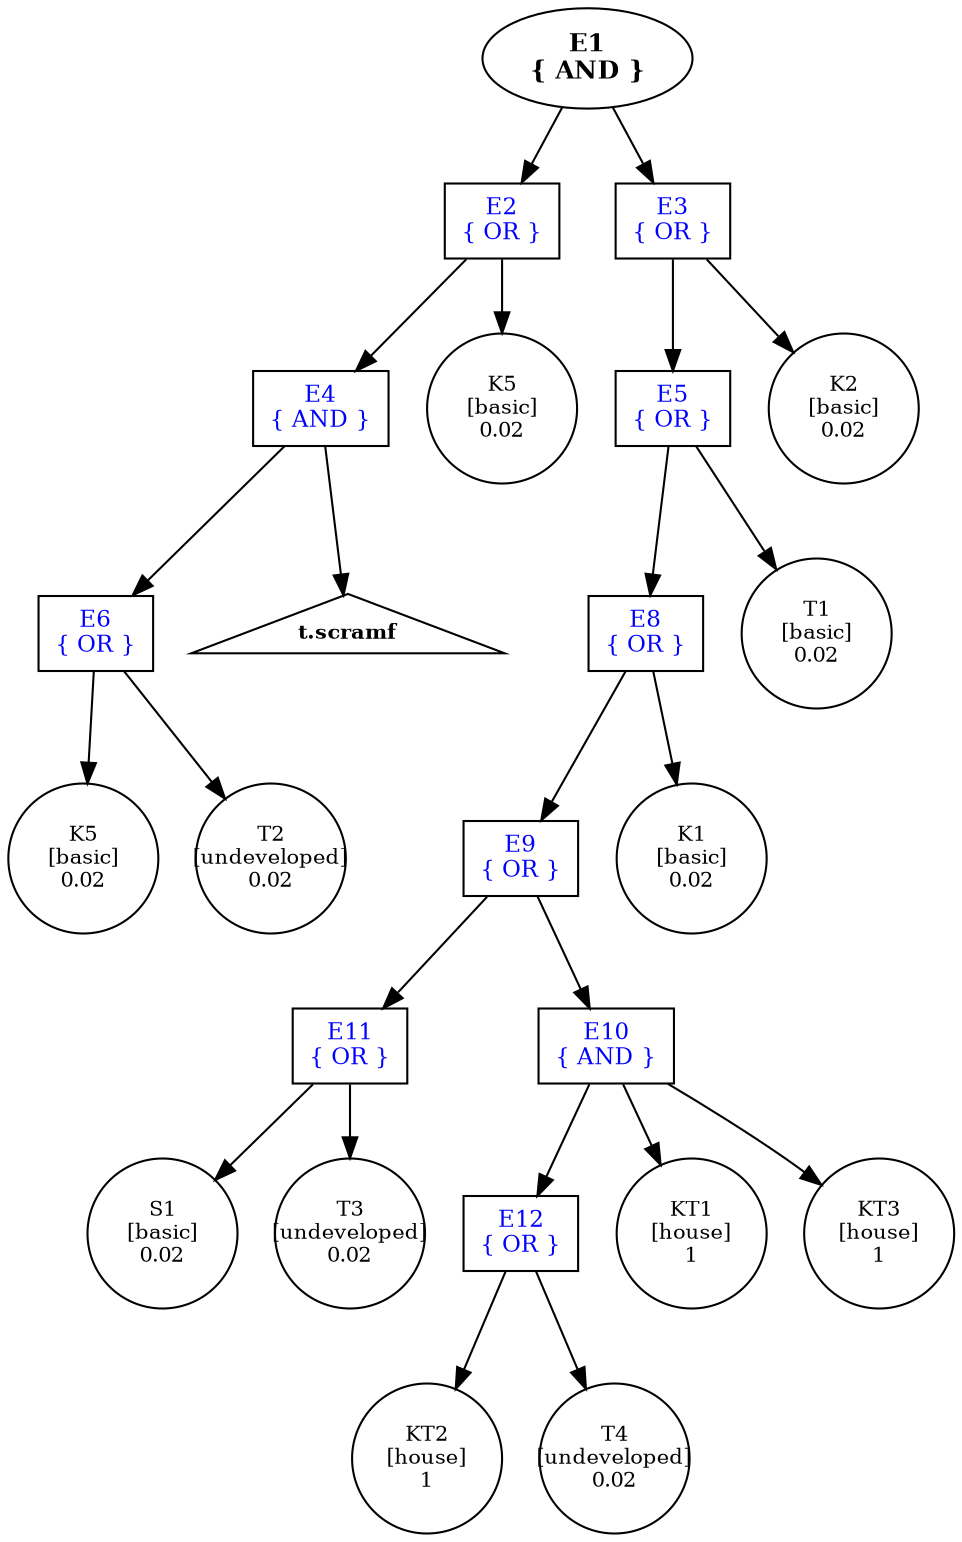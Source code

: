 digraph THREE_MOTOR {
"E1" -> "E2";
"E1" -> "E3";
"E12" -> "KT2_R0";
"E12" -> "T4_R0";
"E4" -> "E6";
"E11" -> "S1_R0";
"E11" -> "T3_R0";
"E5" -> "E8";
"E5" -> "T1_R0";
"E10" -> "E12";
"E10" -> "KT1_R0";
"E10" -> "KT3_R0";
"E2" -> "E4";
"E2" -> "K5_R0";
"E3" -> "E5";
"E3" -> "K2_R0";
"E8" -> "E9";
"E8" -> "K1_R0";
"E9" -> "E10";
"E9" -> "E11";
"E6" -> "K5_R1";
"E6" -> "T2_R0";
"E4" -> "t.scramf";
"t.scramf" [shape=triangle, fontsize=10, fontcolor=black, fontname="times-bold", label="t.scramf"]
"E1" [shape=ellipse, fontsize=12, fontcolor=black, fontname="times-bold", label="E1\n{ AND }"]
"E12" [shape=box, fontsize=11, fontcolor=blue, label="E12\n{ OR }"]
"E4" [shape=box, fontsize=11, fontcolor=blue, label="E4\n{ AND }"]
"E11" [shape=box, fontsize=11, fontcolor=blue, label="E11\n{ OR }"]
"E5" [shape=box, fontsize=11, fontcolor=blue, label="E5\n{ OR }"]
"E10" [shape=box, fontsize=11, fontcolor=blue, label="E10\n{ AND }"]
"E2" [shape=box, fontsize=11, fontcolor=blue, label="E2\n{ OR }"]
"E3" [shape=box, fontsize=11, fontcolor=blue, label="E3\n{ OR }"]
"E8" [shape=box, fontsize=11, fontcolor=blue, label="E8\n{ OR }"]
"E9" [shape=box, fontsize=11, fontcolor=blue, label="E9\n{ OR }"]
"E6" [shape=box, fontsize=11, fontcolor=blue, label="E6\n{ OR }"]
"K1_R0" [shape=circle, height=1, fontsize=10, fixedsize=true, fontcolor=black, label="K1\n[basic]\n0.02"]
"K2_R0" [shape=circle, height=1, fontsize=10, fixedsize=true, fontcolor=black, label="K2\n[basic]\n0.02"]
"K5_R0" [shape=circle, height=1, fontsize=10, fixedsize=true, fontcolor=black, label="K5\n[basic]\n0.02"]
"K5_R1" [shape=circle, height=1, fontsize=10, fixedsize=true, fontcolor=black, label="K5\n[basic]\n0.02"]
"KT1_R0" [shape=circle, height=1, fontsize=10, fixedsize=true, fontcolor=black, label="KT1\n[house]\n1"]
"KT2_R0" [shape=circle, height=1, fontsize=10, fixedsize=true, fontcolor=black, label="KT2\n[house]\n1"]
"KT3_R0" [shape=circle, height=1, fontsize=10, fixedsize=true, fontcolor=black, label="KT3\n[house]\n1"]
"S1_R0" [shape=circle, height=1, fontsize=10, fixedsize=true, fontcolor=black, label="S1\n[basic]\n0.02"]
"T1_R0" [shape=circle, height=1, fontsize=10, fixedsize=true, fontcolor=black, label="T1\n[basic]\n0.02"]
"T2_R0" [shape=circle, height=1, fontsize=10, fixedsize=true, fontcolor=black, label="T2\n[undeveloped]\n0.02"]
"T3_R0" [shape=circle, height=1, fontsize=10, fixedsize=true, fontcolor=black, label="T3\n[undeveloped]\n0.02"]
"T4_R0" [shape=circle, height=1, fontsize=10, fixedsize=true, fontcolor=black, label="T4\n[undeveloped]\n0.02"]
}